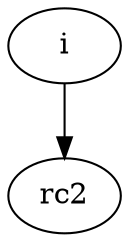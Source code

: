 strict digraph "" {
	i	 [complexity=46,
		importance=13.0075212053,
		rank=0.282772200116];
	rc2	 [complexity=0,
		importance=0.353383530271,
		rank=0.0];
	i -> rc2;
}
